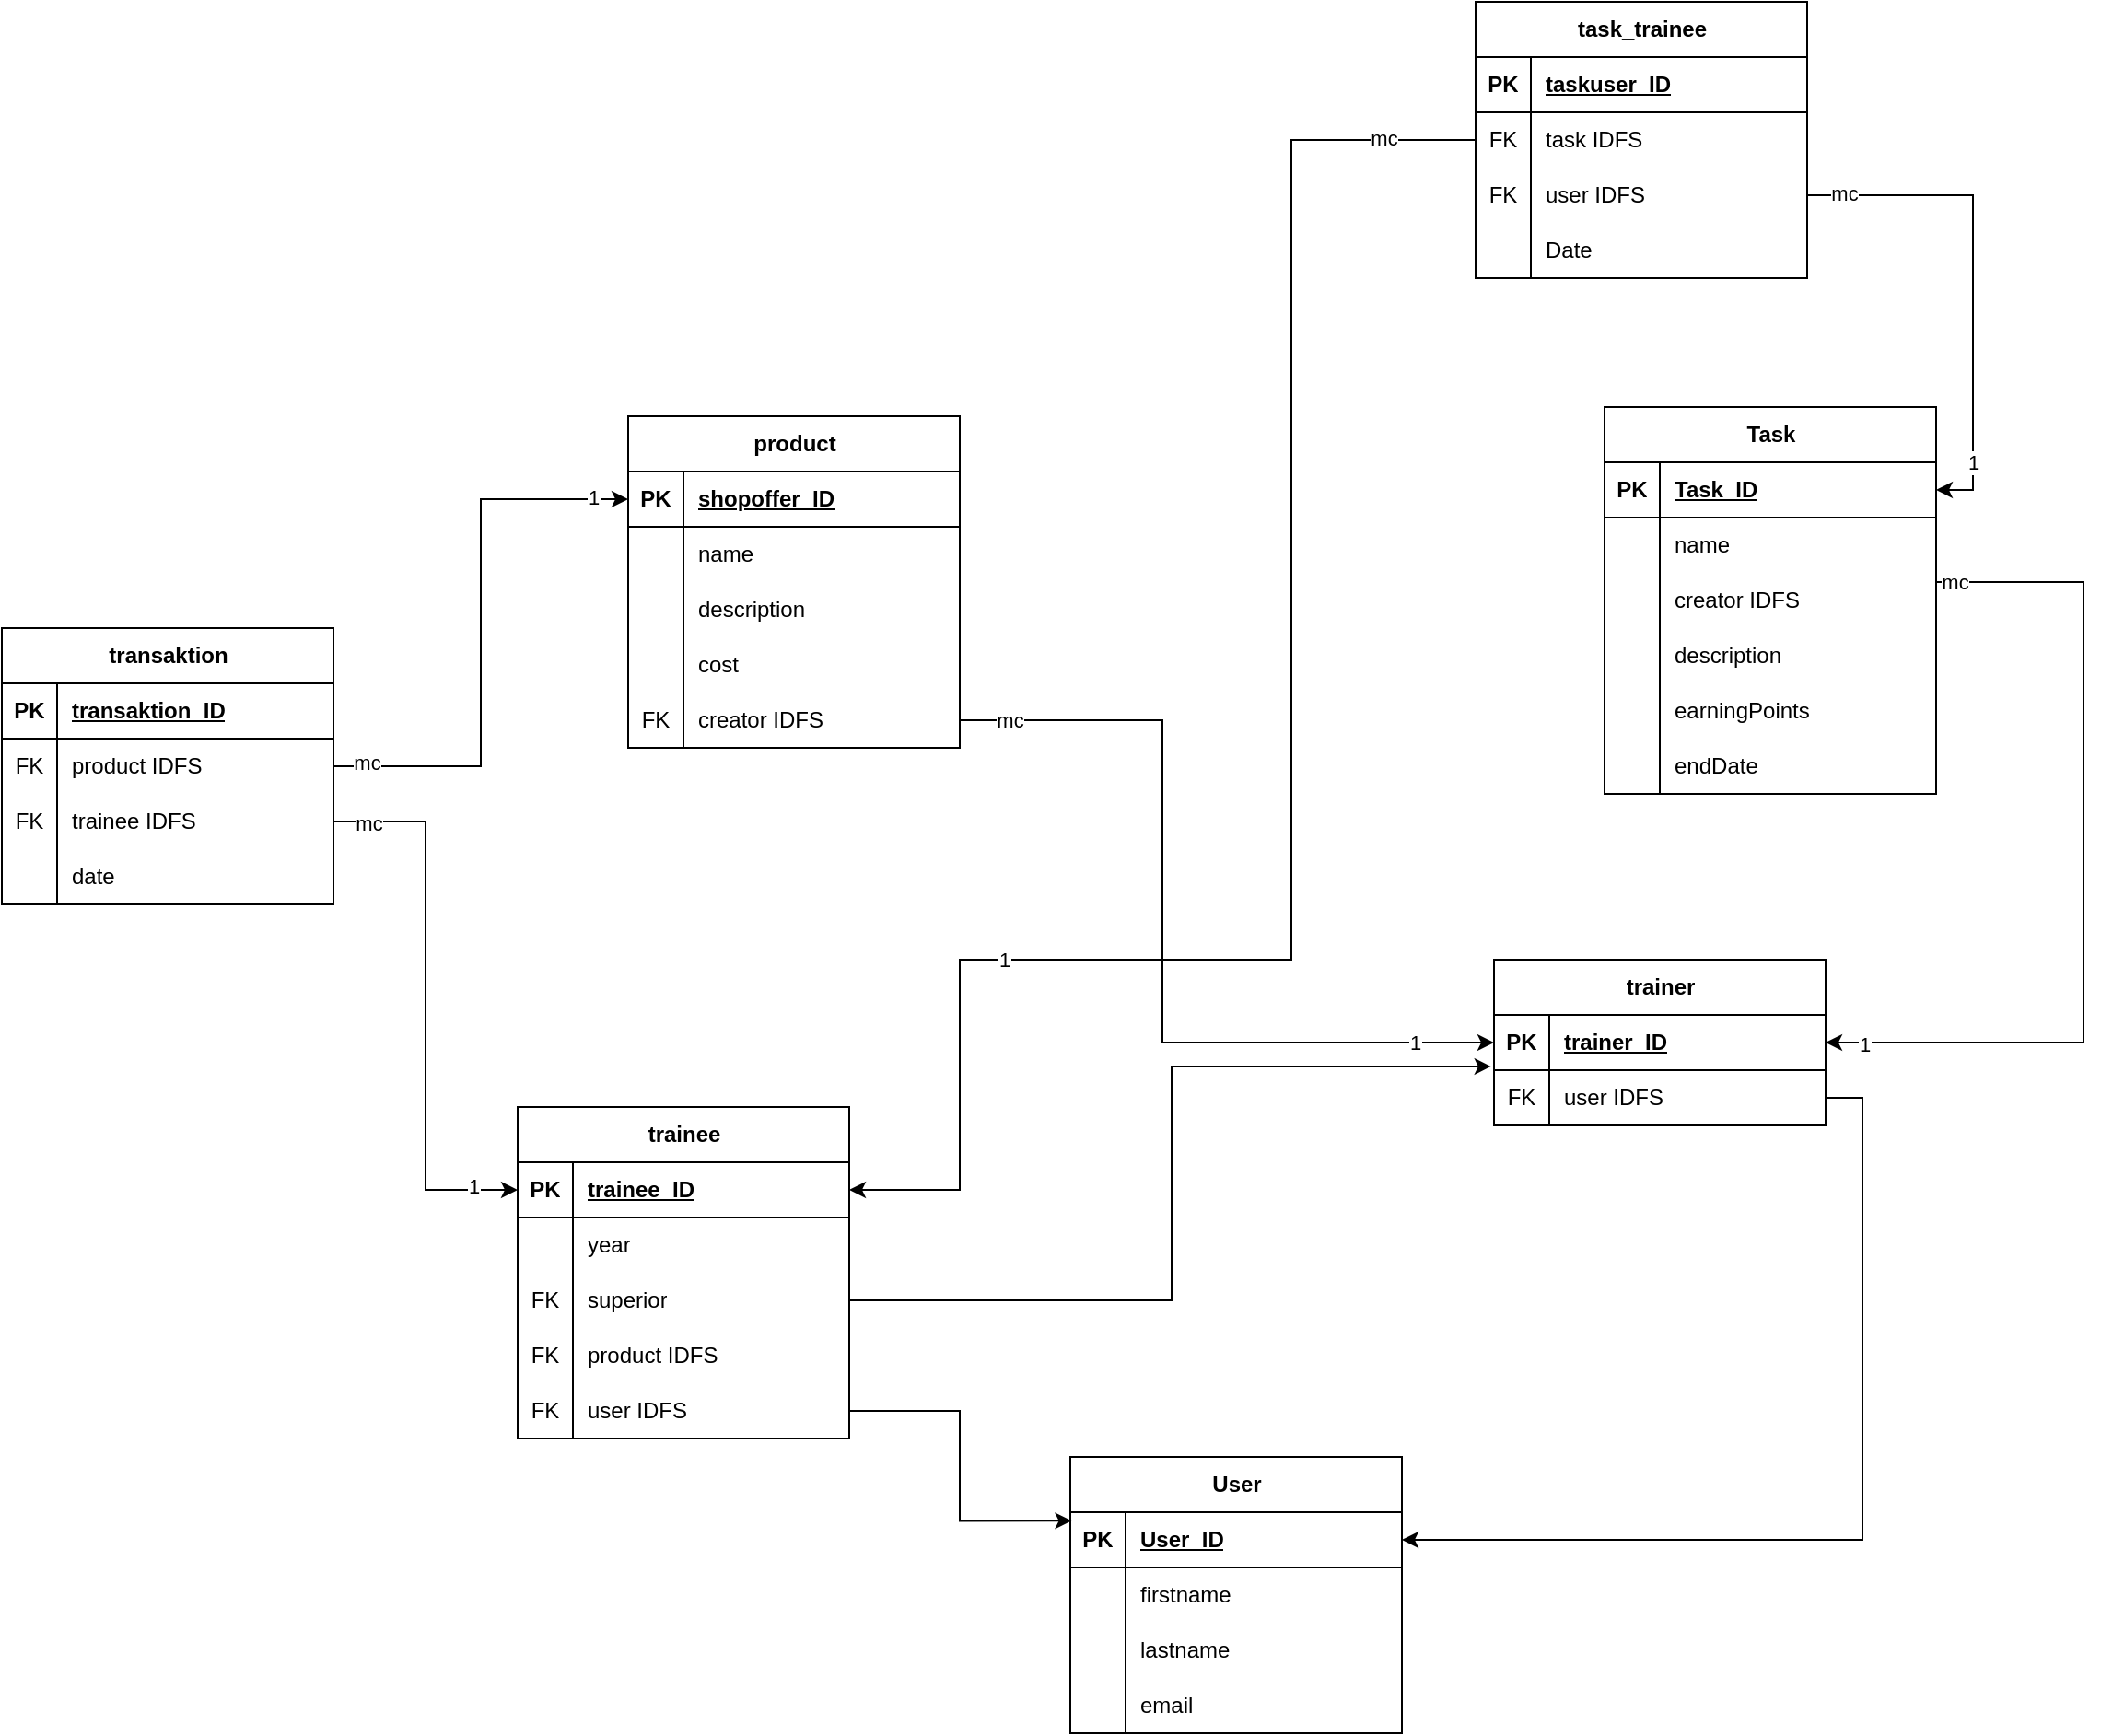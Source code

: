 <mxfile version="22.1.18" type="device">
  <diagram name="Seite-1" id="bGrJtjpybULKu_ktvTMr">
    <mxGraphModel dx="1572" dy="1966" grid="1" gridSize="10" guides="1" tooltips="1" connect="1" arrows="1" fold="1" page="1" pageScale="1" pageWidth="827" pageHeight="1169" math="0" shadow="0">
      <root>
        <mxCell id="0" />
        <mxCell id="1" parent="0" />
        <mxCell id="a1qxtiohHnV9RYg-BzNv-1" value="User" style="shape=table;startSize=30;container=1;collapsible=1;childLayout=tableLayout;fixedRows=1;rowLines=0;fontStyle=1;align=center;resizeLast=1;html=1;" vertex="1" parent="1">
          <mxGeometry x="970" y="560" width="180" height="150" as="geometry" />
        </mxCell>
        <mxCell id="a1qxtiohHnV9RYg-BzNv-2" value="" style="shape=tableRow;horizontal=0;startSize=0;swimlaneHead=0;swimlaneBody=0;fillColor=none;collapsible=0;dropTarget=0;points=[[0,0.5],[1,0.5]];portConstraint=eastwest;top=0;left=0;right=0;bottom=1;" vertex="1" parent="a1qxtiohHnV9RYg-BzNv-1">
          <mxGeometry y="30" width="180" height="30" as="geometry" />
        </mxCell>
        <mxCell id="a1qxtiohHnV9RYg-BzNv-3" value="PK" style="shape=partialRectangle;connectable=0;fillColor=none;top=0;left=0;bottom=0;right=0;fontStyle=1;overflow=hidden;whiteSpace=wrap;html=1;" vertex="1" parent="a1qxtiohHnV9RYg-BzNv-2">
          <mxGeometry width="30" height="30" as="geometry">
            <mxRectangle width="30" height="30" as="alternateBounds" />
          </mxGeometry>
        </mxCell>
        <mxCell id="a1qxtiohHnV9RYg-BzNv-4" value="User_ID" style="shape=partialRectangle;connectable=0;fillColor=none;top=0;left=0;bottom=0;right=0;align=left;spacingLeft=6;fontStyle=5;overflow=hidden;whiteSpace=wrap;html=1;" vertex="1" parent="a1qxtiohHnV9RYg-BzNv-2">
          <mxGeometry x="30" width="150" height="30" as="geometry">
            <mxRectangle width="150" height="30" as="alternateBounds" />
          </mxGeometry>
        </mxCell>
        <mxCell id="a1qxtiohHnV9RYg-BzNv-5" value="" style="shape=tableRow;horizontal=0;startSize=0;swimlaneHead=0;swimlaneBody=0;fillColor=none;collapsible=0;dropTarget=0;points=[[0,0.5],[1,0.5]];portConstraint=eastwest;top=0;left=0;right=0;bottom=0;" vertex="1" parent="a1qxtiohHnV9RYg-BzNv-1">
          <mxGeometry y="60" width="180" height="30" as="geometry" />
        </mxCell>
        <mxCell id="a1qxtiohHnV9RYg-BzNv-6" value="" style="shape=partialRectangle;connectable=0;fillColor=none;top=0;left=0;bottom=0;right=0;editable=1;overflow=hidden;whiteSpace=wrap;html=1;" vertex="1" parent="a1qxtiohHnV9RYg-BzNv-5">
          <mxGeometry width="30" height="30" as="geometry">
            <mxRectangle width="30" height="30" as="alternateBounds" />
          </mxGeometry>
        </mxCell>
        <mxCell id="a1qxtiohHnV9RYg-BzNv-7" value="firstname" style="shape=partialRectangle;connectable=0;fillColor=none;top=0;left=0;bottom=0;right=0;align=left;spacingLeft=6;overflow=hidden;whiteSpace=wrap;html=1;" vertex="1" parent="a1qxtiohHnV9RYg-BzNv-5">
          <mxGeometry x="30" width="150" height="30" as="geometry">
            <mxRectangle width="150" height="30" as="alternateBounds" />
          </mxGeometry>
        </mxCell>
        <mxCell id="a1qxtiohHnV9RYg-BzNv-8" value="" style="shape=tableRow;horizontal=0;startSize=0;swimlaneHead=0;swimlaneBody=0;fillColor=none;collapsible=0;dropTarget=0;points=[[0,0.5],[1,0.5]];portConstraint=eastwest;top=0;left=0;right=0;bottom=0;" vertex="1" parent="a1qxtiohHnV9RYg-BzNv-1">
          <mxGeometry y="90" width="180" height="30" as="geometry" />
        </mxCell>
        <mxCell id="a1qxtiohHnV9RYg-BzNv-9" value="" style="shape=partialRectangle;connectable=0;fillColor=none;top=0;left=0;bottom=0;right=0;editable=1;overflow=hidden;whiteSpace=wrap;html=1;" vertex="1" parent="a1qxtiohHnV9RYg-BzNv-8">
          <mxGeometry width="30" height="30" as="geometry">
            <mxRectangle width="30" height="30" as="alternateBounds" />
          </mxGeometry>
        </mxCell>
        <mxCell id="a1qxtiohHnV9RYg-BzNv-10" value="lastname" style="shape=partialRectangle;connectable=0;fillColor=none;top=0;left=0;bottom=0;right=0;align=left;spacingLeft=6;overflow=hidden;whiteSpace=wrap;html=1;" vertex="1" parent="a1qxtiohHnV9RYg-BzNv-8">
          <mxGeometry x="30" width="150" height="30" as="geometry">
            <mxRectangle width="150" height="30" as="alternateBounds" />
          </mxGeometry>
        </mxCell>
        <mxCell id="a1qxtiohHnV9RYg-BzNv-11" value="" style="shape=tableRow;horizontal=0;startSize=0;swimlaneHead=0;swimlaneBody=0;fillColor=none;collapsible=0;dropTarget=0;points=[[0,0.5],[1,0.5]];portConstraint=eastwest;top=0;left=0;right=0;bottom=0;" vertex="1" parent="a1qxtiohHnV9RYg-BzNv-1">
          <mxGeometry y="120" width="180" height="30" as="geometry" />
        </mxCell>
        <mxCell id="a1qxtiohHnV9RYg-BzNv-12" value="" style="shape=partialRectangle;connectable=0;fillColor=none;top=0;left=0;bottom=0;right=0;editable=1;overflow=hidden;whiteSpace=wrap;html=1;" vertex="1" parent="a1qxtiohHnV9RYg-BzNv-11">
          <mxGeometry width="30" height="30" as="geometry">
            <mxRectangle width="30" height="30" as="alternateBounds" />
          </mxGeometry>
        </mxCell>
        <mxCell id="a1qxtiohHnV9RYg-BzNv-13" value="email" style="shape=partialRectangle;connectable=0;fillColor=none;top=0;left=0;bottom=0;right=0;align=left;spacingLeft=6;overflow=hidden;whiteSpace=wrap;html=1;" vertex="1" parent="a1qxtiohHnV9RYg-BzNv-11">
          <mxGeometry x="30" width="150" height="30" as="geometry">
            <mxRectangle width="150" height="30" as="alternateBounds" />
          </mxGeometry>
        </mxCell>
        <mxCell id="a1qxtiohHnV9RYg-BzNv-14" value="Task" style="shape=table;startSize=30;container=1;collapsible=1;childLayout=tableLayout;fixedRows=1;rowLines=0;fontStyle=1;align=center;resizeLast=1;html=1;" vertex="1" parent="1">
          <mxGeometry x="1260" y="-10" width="180" height="210" as="geometry" />
        </mxCell>
        <mxCell id="a1qxtiohHnV9RYg-BzNv-15" value="" style="shape=tableRow;horizontal=0;startSize=0;swimlaneHead=0;swimlaneBody=0;fillColor=none;collapsible=0;dropTarget=0;points=[[0,0.5],[1,0.5]];portConstraint=eastwest;top=0;left=0;right=0;bottom=1;" vertex="1" parent="a1qxtiohHnV9RYg-BzNv-14">
          <mxGeometry y="30" width="180" height="30" as="geometry" />
        </mxCell>
        <mxCell id="a1qxtiohHnV9RYg-BzNv-16" value="PK" style="shape=partialRectangle;connectable=0;fillColor=none;top=0;left=0;bottom=0;right=0;fontStyle=1;overflow=hidden;whiteSpace=wrap;html=1;" vertex="1" parent="a1qxtiohHnV9RYg-BzNv-15">
          <mxGeometry width="30" height="30" as="geometry">
            <mxRectangle width="30" height="30" as="alternateBounds" />
          </mxGeometry>
        </mxCell>
        <mxCell id="a1qxtiohHnV9RYg-BzNv-17" value="Task_ID" style="shape=partialRectangle;connectable=0;fillColor=none;top=0;left=0;bottom=0;right=0;align=left;spacingLeft=6;fontStyle=5;overflow=hidden;whiteSpace=wrap;html=1;" vertex="1" parent="a1qxtiohHnV9RYg-BzNv-15">
          <mxGeometry x="30" width="150" height="30" as="geometry">
            <mxRectangle width="150" height="30" as="alternateBounds" />
          </mxGeometry>
        </mxCell>
        <mxCell id="a1qxtiohHnV9RYg-BzNv-18" value="" style="shape=tableRow;horizontal=0;startSize=0;swimlaneHead=0;swimlaneBody=0;fillColor=none;collapsible=0;dropTarget=0;points=[[0,0.5],[1,0.5]];portConstraint=eastwest;top=0;left=0;right=0;bottom=0;" vertex="1" parent="a1qxtiohHnV9RYg-BzNv-14">
          <mxGeometry y="60" width="180" height="30" as="geometry" />
        </mxCell>
        <mxCell id="a1qxtiohHnV9RYg-BzNv-19" value="" style="shape=partialRectangle;connectable=0;fillColor=none;top=0;left=0;bottom=0;right=0;editable=1;overflow=hidden;whiteSpace=wrap;html=1;" vertex="1" parent="a1qxtiohHnV9RYg-BzNv-18">
          <mxGeometry width="30" height="30" as="geometry">
            <mxRectangle width="30" height="30" as="alternateBounds" />
          </mxGeometry>
        </mxCell>
        <mxCell id="a1qxtiohHnV9RYg-BzNv-20" value="name" style="shape=partialRectangle;connectable=0;fillColor=none;top=0;left=0;bottom=0;right=0;align=left;spacingLeft=6;overflow=hidden;whiteSpace=wrap;html=1;" vertex="1" parent="a1qxtiohHnV9RYg-BzNv-18">
          <mxGeometry x="30" width="150" height="30" as="geometry">
            <mxRectangle width="150" height="30" as="alternateBounds" />
          </mxGeometry>
        </mxCell>
        <mxCell id="a1qxtiohHnV9RYg-BzNv-172" value="" style="shape=tableRow;horizontal=0;startSize=0;swimlaneHead=0;swimlaneBody=0;fillColor=none;collapsible=0;dropTarget=0;points=[[0,0.5],[1,0.5]];portConstraint=eastwest;top=0;left=0;right=0;bottom=0;" vertex="1" parent="a1qxtiohHnV9RYg-BzNv-14">
          <mxGeometry y="90" width="180" height="30" as="geometry" />
        </mxCell>
        <mxCell id="a1qxtiohHnV9RYg-BzNv-173" value="" style="shape=partialRectangle;connectable=0;fillColor=none;top=0;left=0;bottom=0;right=0;editable=1;overflow=hidden;whiteSpace=wrap;html=1;" vertex="1" parent="a1qxtiohHnV9RYg-BzNv-172">
          <mxGeometry width="30" height="30" as="geometry">
            <mxRectangle width="30" height="30" as="alternateBounds" />
          </mxGeometry>
        </mxCell>
        <mxCell id="a1qxtiohHnV9RYg-BzNv-174" value="creator IDFS" style="shape=partialRectangle;connectable=0;fillColor=none;top=0;left=0;bottom=0;right=0;align=left;spacingLeft=6;overflow=hidden;whiteSpace=wrap;html=1;" vertex="1" parent="a1qxtiohHnV9RYg-BzNv-172">
          <mxGeometry x="30" width="150" height="30" as="geometry">
            <mxRectangle width="150" height="30" as="alternateBounds" />
          </mxGeometry>
        </mxCell>
        <mxCell id="a1qxtiohHnV9RYg-BzNv-21" value="" style="shape=tableRow;horizontal=0;startSize=0;swimlaneHead=0;swimlaneBody=0;fillColor=none;collapsible=0;dropTarget=0;points=[[0,0.5],[1,0.5]];portConstraint=eastwest;top=0;left=0;right=0;bottom=0;" vertex="1" parent="a1qxtiohHnV9RYg-BzNv-14">
          <mxGeometry y="120" width="180" height="30" as="geometry" />
        </mxCell>
        <mxCell id="a1qxtiohHnV9RYg-BzNv-22" value="" style="shape=partialRectangle;connectable=0;fillColor=none;top=0;left=0;bottom=0;right=0;editable=1;overflow=hidden;whiteSpace=wrap;html=1;" vertex="1" parent="a1qxtiohHnV9RYg-BzNv-21">
          <mxGeometry width="30" height="30" as="geometry">
            <mxRectangle width="30" height="30" as="alternateBounds" />
          </mxGeometry>
        </mxCell>
        <mxCell id="a1qxtiohHnV9RYg-BzNv-23" value="description" style="shape=partialRectangle;connectable=0;fillColor=none;top=0;left=0;bottom=0;right=0;align=left;spacingLeft=6;overflow=hidden;whiteSpace=wrap;html=1;" vertex="1" parent="a1qxtiohHnV9RYg-BzNv-21">
          <mxGeometry x="30" width="150" height="30" as="geometry">
            <mxRectangle width="150" height="30" as="alternateBounds" />
          </mxGeometry>
        </mxCell>
        <mxCell id="a1qxtiohHnV9RYg-BzNv-24" value="" style="shape=tableRow;horizontal=0;startSize=0;swimlaneHead=0;swimlaneBody=0;fillColor=none;collapsible=0;dropTarget=0;points=[[0,0.5],[1,0.5]];portConstraint=eastwest;top=0;left=0;right=0;bottom=0;" vertex="1" parent="a1qxtiohHnV9RYg-BzNv-14">
          <mxGeometry y="150" width="180" height="30" as="geometry" />
        </mxCell>
        <mxCell id="a1qxtiohHnV9RYg-BzNv-25" value="" style="shape=partialRectangle;connectable=0;fillColor=none;top=0;left=0;bottom=0;right=0;editable=1;overflow=hidden;whiteSpace=wrap;html=1;" vertex="1" parent="a1qxtiohHnV9RYg-BzNv-24">
          <mxGeometry width="30" height="30" as="geometry">
            <mxRectangle width="30" height="30" as="alternateBounds" />
          </mxGeometry>
        </mxCell>
        <mxCell id="a1qxtiohHnV9RYg-BzNv-26" value="earningPoints" style="shape=partialRectangle;connectable=0;fillColor=none;top=0;left=0;bottom=0;right=0;align=left;spacingLeft=6;overflow=hidden;whiteSpace=wrap;html=1;" vertex="1" parent="a1qxtiohHnV9RYg-BzNv-24">
          <mxGeometry x="30" width="150" height="30" as="geometry">
            <mxRectangle width="150" height="30" as="alternateBounds" />
          </mxGeometry>
        </mxCell>
        <mxCell id="a1qxtiohHnV9RYg-BzNv-169" value="" style="shape=tableRow;horizontal=0;startSize=0;swimlaneHead=0;swimlaneBody=0;fillColor=none;collapsible=0;dropTarget=0;points=[[0,0.5],[1,0.5]];portConstraint=eastwest;top=0;left=0;right=0;bottom=0;" vertex="1" parent="a1qxtiohHnV9RYg-BzNv-14">
          <mxGeometry y="180" width="180" height="30" as="geometry" />
        </mxCell>
        <mxCell id="a1qxtiohHnV9RYg-BzNv-170" value="" style="shape=partialRectangle;connectable=0;fillColor=none;top=0;left=0;bottom=0;right=0;editable=1;overflow=hidden;whiteSpace=wrap;html=1;" vertex="1" parent="a1qxtiohHnV9RYg-BzNv-169">
          <mxGeometry width="30" height="30" as="geometry">
            <mxRectangle width="30" height="30" as="alternateBounds" />
          </mxGeometry>
        </mxCell>
        <mxCell id="a1qxtiohHnV9RYg-BzNv-171" value="endDate" style="shape=partialRectangle;connectable=0;fillColor=none;top=0;left=0;bottom=0;right=0;align=left;spacingLeft=6;overflow=hidden;whiteSpace=wrap;html=1;" vertex="1" parent="a1qxtiohHnV9RYg-BzNv-169">
          <mxGeometry x="30" width="150" height="30" as="geometry">
            <mxRectangle width="150" height="30" as="alternateBounds" />
          </mxGeometry>
        </mxCell>
        <mxCell id="a1qxtiohHnV9RYg-BzNv-27" value="product" style="shape=table;startSize=30;container=1;collapsible=1;childLayout=tableLayout;fixedRows=1;rowLines=0;fontStyle=1;align=center;resizeLast=1;html=1;" vertex="1" parent="1">
          <mxGeometry x="730" y="-5" width="180" height="180" as="geometry">
            <mxRectangle x="690" y="520" width="100" height="30" as="alternateBounds" />
          </mxGeometry>
        </mxCell>
        <mxCell id="a1qxtiohHnV9RYg-BzNv-28" value="" style="shape=tableRow;horizontal=0;startSize=0;swimlaneHead=0;swimlaneBody=0;fillColor=none;collapsible=0;dropTarget=0;points=[[0,0.5],[1,0.5]];portConstraint=eastwest;top=0;left=0;right=0;bottom=1;" vertex="1" parent="a1qxtiohHnV9RYg-BzNv-27">
          <mxGeometry y="30" width="180" height="30" as="geometry" />
        </mxCell>
        <mxCell id="a1qxtiohHnV9RYg-BzNv-29" value="PK" style="shape=partialRectangle;connectable=0;fillColor=none;top=0;left=0;bottom=0;right=0;fontStyle=1;overflow=hidden;whiteSpace=wrap;html=1;" vertex="1" parent="a1qxtiohHnV9RYg-BzNv-28">
          <mxGeometry width="30" height="30" as="geometry">
            <mxRectangle width="30" height="30" as="alternateBounds" />
          </mxGeometry>
        </mxCell>
        <mxCell id="a1qxtiohHnV9RYg-BzNv-30" value="shopoffer_ID" style="shape=partialRectangle;connectable=0;fillColor=none;top=0;left=0;bottom=0;right=0;align=left;spacingLeft=6;fontStyle=5;overflow=hidden;whiteSpace=wrap;html=1;" vertex="1" parent="a1qxtiohHnV9RYg-BzNv-28">
          <mxGeometry x="30" width="150" height="30" as="geometry">
            <mxRectangle width="150" height="30" as="alternateBounds" />
          </mxGeometry>
        </mxCell>
        <mxCell id="a1qxtiohHnV9RYg-BzNv-31" value="" style="shape=tableRow;horizontal=0;startSize=0;swimlaneHead=0;swimlaneBody=0;fillColor=none;collapsible=0;dropTarget=0;points=[[0,0.5],[1,0.5]];portConstraint=eastwest;top=0;left=0;right=0;bottom=0;" vertex="1" parent="a1qxtiohHnV9RYg-BzNv-27">
          <mxGeometry y="60" width="180" height="30" as="geometry" />
        </mxCell>
        <mxCell id="a1qxtiohHnV9RYg-BzNv-32" value="" style="shape=partialRectangle;connectable=0;fillColor=none;top=0;left=0;bottom=0;right=0;editable=1;overflow=hidden;whiteSpace=wrap;html=1;" vertex="1" parent="a1qxtiohHnV9RYg-BzNv-31">
          <mxGeometry width="30" height="30" as="geometry">
            <mxRectangle width="30" height="30" as="alternateBounds" />
          </mxGeometry>
        </mxCell>
        <mxCell id="a1qxtiohHnV9RYg-BzNv-33" value="name" style="shape=partialRectangle;connectable=0;fillColor=none;top=0;left=0;bottom=0;right=0;align=left;spacingLeft=6;overflow=hidden;whiteSpace=wrap;html=1;" vertex="1" parent="a1qxtiohHnV9RYg-BzNv-31">
          <mxGeometry x="30" width="150" height="30" as="geometry">
            <mxRectangle width="150" height="30" as="alternateBounds" />
          </mxGeometry>
        </mxCell>
        <mxCell id="a1qxtiohHnV9RYg-BzNv-34" value="" style="shape=tableRow;horizontal=0;startSize=0;swimlaneHead=0;swimlaneBody=0;fillColor=none;collapsible=0;dropTarget=0;points=[[0,0.5],[1,0.5]];portConstraint=eastwest;top=0;left=0;right=0;bottom=0;" vertex="1" parent="a1qxtiohHnV9RYg-BzNv-27">
          <mxGeometry y="90" width="180" height="30" as="geometry" />
        </mxCell>
        <mxCell id="a1qxtiohHnV9RYg-BzNv-35" value="" style="shape=partialRectangle;connectable=0;fillColor=none;top=0;left=0;bottom=0;right=0;editable=1;overflow=hidden;whiteSpace=wrap;html=1;" vertex="1" parent="a1qxtiohHnV9RYg-BzNv-34">
          <mxGeometry width="30" height="30" as="geometry">
            <mxRectangle width="30" height="30" as="alternateBounds" />
          </mxGeometry>
        </mxCell>
        <mxCell id="a1qxtiohHnV9RYg-BzNv-36" value="description" style="shape=partialRectangle;connectable=0;fillColor=none;top=0;left=0;bottom=0;right=0;align=left;spacingLeft=6;overflow=hidden;whiteSpace=wrap;html=1;" vertex="1" parent="a1qxtiohHnV9RYg-BzNv-34">
          <mxGeometry x="30" width="150" height="30" as="geometry">
            <mxRectangle width="150" height="30" as="alternateBounds" />
          </mxGeometry>
        </mxCell>
        <mxCell id="a1qxtiohHnV9RYg-BzNv-37" value="" style="shape=tableRow;horizontal=0;startSize=0;swimlaneHead=0;swimlaneBody=0;fillColor=none;collapsible=0;dropTarget=0;points=[[0,0.5],[1,0.5]];portConstraint=eastwest;top=0;left=0;right=0;bottom=0;" vertex="1" parent="a1qxtiohHnV9RYg-BzNv-27">
          <mxGeometry y="120" width="180" height="30" as="geometry" />
        </mxCell>
        <mxCell id="a1qxtiohHnV9RYg-BzNv-38" value="" style="shape=partialRectangle;connectable=0;fillColor=none;top=0;left=0;bottom=0;right=0;editable=1;overflow=hidden;whiteSpace=wrap;html=1;" vertex="1" parent="a1qxtiohHnV9RYg-BzNv-37">
          <mxGeometry width="30" height="30" as="geometry">
            <mxRectangle width="30" height="30" as="alternateBounds" />
          </mxGeometry>
        </mxCell>
        <mxCell id="a1qxtiohHnV9RYg-BzNv-39" value="cost" style="shape=partialRectangle;connectable=0;fillColor=none;top=0;left=0;bottom=0;right=0;align=left;spacingLeft=6;overflow=hidden;whiteSpace=wrap;html=1;" vertex="1" parent="a1qxtiohHnV9RYg-BzNv-37">
          <mxGeometry x="30" width="150" height="30" as="geometry">
            <mxRectangle width="150" height="30" as="alternateBounds" />
          </mxGeometry>
        </mxCell>
        <mxCell id="a1qxtiohHnV9RYg-BzNv-160" value="" style="shape=tableRow;horizontal=0;startSize=0;swimlaneHead=0;swimlaneBody=0;fillColor=none;collapsible=0;dropTarget=0;points=[[0,0.5],[1,0.5]];portConstraint=eastwest;top=0;left=0;right=0;bottom=0;" vertex="1" parent="a1qxtiohHnV9RYg-BzNv-27">
          <mxGeometry y="150" width="180" height="30" as="geometry" />
        </mxCell>
        <mxCell id="a1qxtiohHnV9RYg-BzNv-161" value="FK" style="shape=partialRectangle;connectable=0;fillColor=none;top=0;left=0;bottom=0;right=0;editable=1;overflow=hidden;whiteSpace=wrap;html=1;" vertex="1" parent="a1qxtiohHnV9RYg-BzNv-160">
          <mxGeometry width="30" height="30" as="geometry">
            <mxRectangle width="30" height="30" as="alternateBounds" />
          </mxGeometry>
        </mxCell>
        <mxCell id="a1qxtiohHnV9RYg-BzNv-162" value="creator IDFS" style="shape=partialRectangle;connectable=0;fillColor=none;top=0;left=0;bottom=0;right=0;align=left;spacingLeft=6;overflow=hidden;whiteSpace=wrap;html=1;" vertex="1" parent="a1qxtiohHnV9RYg-BzNv-160">
          <mxGeometry x="30" width="150" height="30" as="geometry">
            <mxRectangle width="150" height="30" as="alternateBounds" />
          </mxGeometry>
        </mxCell>
        <mxCell id="a1qxtiohHnV9RYg-BzNv-40" value="trainee" style="shape=table;startSize=30;container=1;collapsible=1;childLayout=tableLayout;fixedRows=1;rowLines=0;fontStyle=1;align=center;resizeLast=1;html=1;" vertex="1" parent="1">
          <mxGeometry x="670" y="370" width="180" height="180" as="geometry" />
        </mxCell>
        <mxCell id="a1qxtiohHnV9RYg-BzNv-41" value="" style="shape=tableRow;horizontal=0;startSize=0;swimlaneHead=0;swimlaneBody=0;fillColor=none;collapsible=0;dropTarget=0;points=[[0,0.5],[1,0.5]];portConstraint=eastwest;top=0;left=0;right=0;bottom=1;" vertex="1" parent="a1qxtiohHnV9RYg-BzNv-40">
          <mxGeometry y="30" width="180" height="30" as="geometry" />
        </mxCell>
        <mxCell id="a1qxtiohHnV9RYg-BzNv-42" value="PK" style="shape=partialRectangle;connectable=0;fillColor=none;top=0;left=0;bottom=0;right=0;fontStyle=1;overflow=hidden;whiteSpace=wrap;html=1;" vertex="1" parent="a1qxtiohHnV9RYg-BzNv-41">
          <mxGeometry width="30" height="30" as="geometry">
            <mxRectangle width="30" height="30" as="alternateBounds" />
          </mxGeometry>
        </mxCell>
        <mxCell id="a1qxtiohHnV9RYg-BzNv-43" value="trainee_ID" style="shape=partialRectangle;connectable=0;fillColor=none;top=0;left=0;bottom=0;right=0;align=left;spacingLeft=6;fontStyle=5;overflow=hidden;whiteSpace=wrap;html=1;" vertex="1" parent="a1qxtiohHnV9RYg-BzNv-41">
          <mxGeometry x="30" width="150" height="30" as="geometry">
            <mxRectangle width="150" height="30" as="alternateBounds" />
          </mxGeometry>
        </mxCell>
        <mxCell id="a1qxtiohHnV9RYg-BzNv-44" value="" style="shape=tableRow;horizontal=0;startSize=0;swimlaneHead=0;swimlaneBody=0;fillColor=none;collapsible=0;dropTarget=0;points=[[0,0.5],[1,0.5]];portConstraint=eastwest;top=0;left=0;right=0;bottom=0;" vertex="1" parent="a1qxtiohHnV9RYg-BzNv-40">
          <mxGeometry y="60" width="180" height="30" as="geometry" />
        </mxCell>
        <mxCell id="a1qxtiohHnV9RYg-BzNv-45" value="" style="shape=partialRectangle;connectable=0;fillColor=none;top=0;left=0;bottom=0;right=0;editable=1;overflow=hidden;whiteSpace=wrap;html=1;" vertex="1" parent="a1qxtiohHnV9RYg-BzNv-44">
          <mxGeometry width="30" height="30" as="geometry">
            <mxRectangle width="30" height="30" as="alternateBounds" />
          </mxGeometry>
        </mxCell>
        <mxCell id="a1qxtiohHnV9RYg-BzNv-46" value="year" style="shape=partialRectangle;connectable=0;fillColor=none;top=0;left=0;bottom=0;right=0;align=left;spacingLeft=6;overflow=hidden;whiteSpace=wrap;html=1;" vertex="1" parent="a1qxtiohHnV9RYg-BzNv-44">
          <mxGeometry x="30" width="150" height="30" as="geometry">
            <mxRectangle width="150" height="30" as="alternateBounds" />
          </mxGeometry>
        </mxCell>
        <mxCell id="a1qxtiohHnV9RYg-BzNv-181" value="" style="shape=tableRow;horizontal=0;startSize=0;swimlaneHead=0;swimlaneBody=0;fillColor=none;collapsible=0;dropTarget=0;points=[[0,0.5],[1,0.5]];portConstraint=eastwest;top=0;left=0;right=0;bottom=0;" vertex="1" parent="a1qxtiohHnV9RYg-BzNv-40">
          <mxGeometry y="90" width="180" height="30" as="geometry" />
        </mxCell>
        <mxCell id="a1qxtiohHnV9RYg-BzNv-182" value="FK" style="shape=partialRectangle;connectable=0;fillColor=none;top=0;left=0;bottom=0;right=0;editable=1;overflow=hidden;whiteSpace=wrap;html=1;" vertex="1" parent="a1qxtiohHnV9RYg-BzNv-181">
          <mxGeometry width="30" height="30" as="geometry">
            <mxRectangle width="30" height="30" as="alternateBounds" />
          </mxGeometry>
        </mxCell>
        <mxCell id="a1qxtiohHnV9RYg-BzNv-183" value="superior" style="shape=partialRectangle;connectable=0;fillColor=none;top=0;left=0;bottom=0;right=0;align=left;spacingLeft=6;overflow=hidden;whiteSpace=wrap;html=1;" vertex="1" parent="a1qxtiohHnV9RYg-BzNv-181">
          <mxGeometry x="30" width="150" height="30" as="geometry">
            <mxRectangle width="150" height="30" as="alternateBounds" />
          </mxGeometry>
        </mxCell>
        <mxCell id="a1qxtiohHnV9RYg-BzNv-134" value="" style="shape=tableRow;horizontal=0;startSize=0;swimlaneHead=0;swimlaneBody=0;fillColor=none;collapsible=0;dropTarget=0;points=[[0,0.5],[1,0.5]];portConstraint=eastwest;top=0;left=0;right=0;bottom=0;" vertex="1" parent="a1qxtiohHnV9RYg-BzNv-40">
          <mxGeometry y="120" width="180" height="30" as="geometry" />
        </mxCell>
        <mxCell id="a1qxtiohHnV9RYg-BzNv-135" value="FK" style="shape=partialRectangle;connectable=0;fillColor=none;top=0;left=0;bottom=0;right=0;editable=1;overflow=hidden;whiteSpace=wrap;html=1;" vertex="1" parent="a1qxtiohHnV9RYg-BzNv-134">
          <mxGeometry width="30" height="30" as="geometry">
            <mxRectangle width="30" height="30" as="alternateBounds" />
          </mxGeometry>
        </mxCell>
        <mxCell id="a1qxtiohHnV9RYg-BzNv-136" value="product IDFS" style="shape=partialRectangle;connectable=0;fillColor=none;top=0;left=0;bottom=0;right=0;align=left;spacingLeft=6;overflow=hidden;whiteSpace=wrap;html=1;" vertex="1" parent="a1qxtiohHnV9RYg-BzNv-134">
          <mxGeometry x="30" width="150" height="30" as="geometry">
            <mxRectangle width="150" height="30" as="alternateBounds" />
          </mxGeometry>
        </mxCell>
        <mxCell id="a1qxtiohHnV9RYg-BzNv-94" value="" style="shape=tableRow;horizontal=0;startSize=0;swimlaneHead=0;swimlaneBody=0;fillColor=none;collapsible=0;dropTarget=0;points=[[0,0.5],[1,0.5]];portConstraint=eastwest;top=0;left=0;right=0;bottom=0;" vertex="1" parent="a1qxtiohHnV9RYg-BzNv-40">
          <mxGeometry y="150" width="180" height="30" as="geometry" />
        </mxCell>
        <mxCell id="a1qxtiohHnV9RYg-BzNv-95" value="FK" style="shape=partialRectangle;connectable=0;fillColor=none;top=0;left=0;bottom=0;right=0;editable=1;overflow=hidden;whiteSpace=wrap;html=1;" vertex="1" parent="a1qxtiohHnV9RYg-BzNv-94">
          <mxGeometry width="30" height="30" as="geometry">
            <mxRectangle width="30" height="30" as="alternateBounds" />
          </mxGeometry>
        </mxCell>
        <mxCell id="a1qxtiohHnV9RYg-BzNv-96" value="user IDFS" style="shape=partialRectangle;connectable=0;fillColor=none;top=0;left=0;bottom=0;right=0;align=left;spacingLeft=6;overflow=hidden;whiteSpace=wrap;html=1;" vertex="1" parent="a1qxtiohHnV9RYg-BzNv-94">
          <mxGeometry x="30" width="150" height="30" as="geometry">
            <mxRectangle width="150" height="30" as="alternateBounds" />
          </mxGeometry>
        </mxCell>
        <mxCell id="a1qxtiohHnV9RYg-BzNv-97" value="" style="shape=tableRow;horizontal=0;startSize=0;swimlaneHead=0;swimlaneBody=0;fillColor=none;collapsible=0;dropTarget=0;points=[[0,0.5],[1,0.5]];portConstraint=eastwest;top=0;left=0;right=0;bottom=0;" vertex="1" parent="1">
          <mxGeometry x="1190" y="350" width="180" height="30" as="geometry" />
        </mxCell>
        <mxCell id="a1qxtiohHnV9RYg-BzNv-103" value="trainer" style="shape=table;startSize=30;container=1;collapsible=1;childLayout=tableLayout;fixedRows=1;rowLines=0;fontStyle=1;align=center;resizeLast=1;html=1;" vertex="1" parent="1">
          <mxGeometry x="1200" y="290" width="180" height="90" as="geometry" />
        </mxCell>
        <mxCell id="a1qxtiohHnV9RYg-BzNv-104" value="" style="shape=tableRow;horizontal=0;startSize=0;swimlaneHead=0;swimlaneBody=0;fillColor=none;collapsible=0;dropTarget=0;points=[[0,0.5],[1,0.5]];portConstraint=eastwest;top=0;left=0;right=0;bottom=1;" vertex="1" parent="a1qxtiohHnV9RYg-BzNv-103">
          <mxGeometry y="30" width="180" height="30" as="geometry" />
        </mxCell>
        <mxCell id="a1qxtiohHnV9RYg-BzNv-105" value="PK" style="shape=partialRectangle;connectable=0;fillColor=none;top=0;left=0;bottom=0;right=0;fontStyle=1;overflow=hidden;whiteSpace=wrap;html=1;" vertex="1" parent="a1qxtiohHnV9RYg-BzNv-104">
          <mxGeometry width="30" height="30" as="geometry">
            <mxRectangle width="30" height="30" as="alternateBounds" />
          </mxGeometry>
        </mxCell>
        <mxCell id="a1qxtiohHnV9RYg-BzNv-106" value="trainer_ID" style="shape=partialRectangle;connectable=0;fillColor=none;top=0;left=0;bottom=0;right=0;align=left;spacingLeft=6;fontStyle=5;overflow=hidden;whiteSpace=wrap;html=1;" vertex="1" parent="a1qxtiohHnV9RYg-BzNv-104">
          <mxGeometry x="30" width="150" height="30" as="geometry">
            <mxRectangle width="150" height="30" as="alternateBounds" />
          </mxGeometry>
        </mxCell>
        <mxCell id="a1qxtiohHnV9RYg-BzNv-110" value="" style="shape=tableRow;horizontal=0;startSize=0;swimlaneHead=0;swimlaneBody=0;fillColor=none;collapsible=0;dropTarget=0;points=[[0,0.5],[1,0.5]];portConstraint=eastwest;top=0;left=0;right=0;bottom=0;" vertex="1" parent="a1qxtiohHnV9RYg-BzNv-103">
          <mxGeometry y="60" width="180" height="30" as="geometry" />
        </mxCell>
        <mxCell id="a1qxtiohHnV9RYg-BzNv-111" value="FK" style="shape=partialRectangle;connectable=0;fillColor=none;top=0;left=0;bottom=0;right=0;editable=1;overflow=hidden;whiteSpace=wrap;html=1;" vertex="1" parent="a1qxtiohHnV9RYg-BzNv-110">
          <mxGeometry width="30" height="30" as="geometry">
            <mxRectangle width="30" height="30" as="alternateBounds" />
          </mxGeometry>
        </mxCell>
        <mxCell id="a1qxtiohHnV9RYg-BzNv-112" value="user IDFS" style="shape=partialRectangle;connectable=0;fillColor=none;top=0;left=0;bottom=0;right=0;align=left;spacingLeft=6;overflow=hidden;whiteSpace=wrap;html=1;" vertex="1" parent="a1qxtiohHnV9RYg-BzNv-110">
          <mxGeometry x="30" width="150" height="30" as="geometry">
            <mxRectangle width="150" height="30" as="alternateBounds" />
          </mxGeometry>
        </mxCell>
        <mxCell id="a1qxtiohHnV9RYg-BzNv-114" style="edgeStyle=orthogonalEdgeStyle;rounded=0;orthogonalLoop=1;jettySize=auto;html=1;exitX=1;exitY=0.5;exitDx=0;exitDy=0;entryX=0.004;entryY=0.156;entryDx=0;entryDy=0;entryPerimeter=0;" edge="1" parent="1" source="a1qxtiohHnV9RYg-BzNv-94" target="a1qxtiohHnV9RYg-BzNv-2">
          <mxGeometry relative="1" as="geometry" />
        </mxCell>
        <mxCell id="a1qxtiohHnV9RYg-BzNv-115" value="task_trainee" style="shape=table;startSize=30;container=1;collapsible=1;childLayout=tableLayout;fixedRows=1;rowLines=0;fontStyle=1;align=center;resizeLast=1;html=1;" vertex="1" parent="1">
          <mxGeometry x="1190" y="-230" width="180" height="150" as="geometry" />
        </mxCell>
        <mxCell id="a1qxtiohHnV9RYg-BzNv-116" value="" style="shape=tableRow;horizontal=0;startSize=0;swimlaneHead=0;swimlaneBody=0;fillColor=none;collapsible=0;dropTarget=0;points=[[0,0.5],[1,0.5]];portConstraint=eastwest;top=0;left=0;right=0;bottom=1;" vertex="1" parent="a1qxtiohHnV9RYg-BzNv-115">
          <mxGeometry y="30" width="180" height="30" as="geometry" />
        </mxCell>
        <mxCell id="a1qxtiohHnV9RYg-BzNv-117" value="PK" style="shape=partialRectangle;connectable=0;fillColor=none;top=0;left=0;bottom=0;right=0;fontStyle=1;overflow=hidden;whiteSpace=wrap;html=1;" vertex="1" parent="a1qxtiohHnV9RYg-BzNv-116">
          <mxGeometry width="30" height="30" as="geometry">
            <mxRectangle width="30" height="30" as="alternateBounds" />
          </mxGeometry>
        </mxCell>
        <mxCell id="a1qxtiohHnV9RYg-BzNv-118" value="taskuser_ID" style="shape=partialRectangle;connectable=0;fillColor=none;top=0;left=0;bottom=0;right=0;align=left;spacingLeft=6;fontStyle=5;overflow=hidden;whiteSpace=wrap;html=1;" vertex="1" parent="a1qxtiohHnV9RYg-BzNv-116">
          <mxGeometry x="30" width="150" height="30" as="geometry">
            <mxRectangle width="150" height="30" as="alternateBounds" />
          </mxGeometry>
        </mxCell>
        <mxCell id="a1qxtiohHnV9RYg-BzNv-119" value="" style="shape=tableRow;horizontal=0;startSize=0;swimlaneHead=0;swimlaneBody=0;fillColor=none;collapsible=0;dropTarget=0;points=[[0,0.5],[1,0.5]];portConstraint=eastwest;top=0;left=0;right=0;bottom=0;" vertex="1" parent="a1qxtiohHnV9RYg-BzNv-115">
          <mxGeometry y="60" width="180" height="30" as="geometry" />
        </mxCell>
        <mxCell id="a1qxtiohHnV9RYg-BzNv-120" value="FK" style="shape=partialRectangle;connectable=0;fillColor=none;top=0;left=0;bottom=0;right=0;editable=1;overflow=hidden;whiteSpace=wrap;html=1;" vertex="1" parent="a1qxtiohHnV9RYg-BzNv-119">
          <mxGeometry width="30" height="30" as="geometry">
            <mxRectangle width="30" height="30" as="alternateBounds" />
          </mxGeometry>
        </mxCell>
        <mxCell id="a1qxtiohHnV9RYg-BzNv-121" value="task IDFS" style="shape=partialRectangle;connectable=0;fillColor=none;top=0;left=0;bottom=0;right=0;align=left;spacingLeft=6;overflow=hidden;whiteSpace=wrap;html=1;" vertex="1" parent="a1qxtiohHnV9RYg-BzNv-119">
          <mxGeometry x="30" width="150" height="30" as="geometry">
            <mxRectangle width="150" height="30" as="alternateBounds" />
          </mxGeometry>
        </mxCell>
        <mxCell id="a1qxtiohHnV9RYg-BzNv-122" value="" style="shape=tableRow;horizontal=0;startSize=0;swimlaneHead=0;swimlaneBody=0;fillColor=none;collapsible=0;dropTarget=0;points=[[0,0.5],[1,0.5]];portConstraint=eastwest;top=0;left=0;right=0;bottom=0;" vertex="1" parent="a1qxtiohHnV9RYg-BzNv-115">
          <mxGeometry y="90" width="180" height="30" as="geometry" />
        </mxCell>
        <mxCell id="a1qxtiohHnV9RYg-BzNv-123" value="FK" style="shape=partialRectangle;connectable=0;fillColor=none;top=0;left=0;bottom=0;right=0;editable=1;overflow=hidden;whiteSpace=wrap;html=1;" vertex="1" parent="a1qxtiohHnV9RYg-BzNv-122">
          <mxGeometry width="30" height="30" as="geometry">
            <mxRectangle width="30" height="30" as="alternateBounds" />
          </mxGeometry>
        </mxCell>
        <mxCell id="a1qxtiohHnV9RYg-BzNv-124" value="user IDFS" style="shape=partialRectangle;connectable=0;fillColor=none;top=0;left=0;bottom=0;right=0;align=left;spacingLeft=6;overflow=hidden;whiteSpace=wrap;html=1;" vertex="1" parent="a1qxtiohHnV9RYg-BzNv-122">
          <mxGeometry x="30" width="150" height="30" as="geometry">
            <mxRectangle width="150" height="30" as="alternateBounds" />
          </mxGeometry>
        </mxCell>
        <mxCell id="a1qxtiohHnV9RYg-BzNv-157" value="" style="shape=tableRow;horizontal=0;startSize=0;swimlaneHead=0;swimlaneBody=0;fillColor=none;collapsible=0;dropTarget=0;points=[[0,0.5],[1,0.5]];portConstraint=eastwest;top=0;left=0;right=0;bottom=0;" vertex="1" parent="a1qxtiohHnV9RYg-BzNv-115">
          <mxGeometry y="120" width="180" height="30" as="geometry" />
        </mxCell>
        <mxCell id="a1qxtiohHnV9RYg-BzNv-158" value="" style="shape=partialRectangle;connectable=0;fillColor=none;top=0;left=0;bottom=0;right=0;editable=1;overflow=hidden;whiteSpace=wrap;html=1;" vertex="1" parent="a1qxtiohHnV9RYg-BzNv-157">
          <mxGeometry width="30" height="30" as="geometry">
            <mxRectangle width="30" height="30" as="alternateBounds" />
          </mxGeometry>
        </mxCell>
        <mxCell id="a1qxtiohHnV9RYg-BzNv-159" value="Date" style="shape=partialRectangle;connectable=0;fillColor=none;top=0;left=0;bottom=0;right=0;align=left;spacingLeft=6;overflow=hidden;whiteSpace=wrap;html=1;" vertex="1" parent="a1qxtiohHnV9RYg-BzNv-157">
          <mxGeometry x="30" width="150" height="30" as="geometry">
            <mxRectangle width="150" height="30" as="alternateBounds" />
          </mxGeometry>
        </mxCell>
        <mxCell id="a1qxtiohHnV9RYg-BzNv-128" style="edgeStyle=orthogonalEdgeStyle;rounded=0;orthogonalLoop=1;jettySize=auto;html=1;exitX=0;exitY=0.5;exitDx=0;exitDy=0;entryX=1;entryY=0.5;entryDx=0;entryDy=0;" edge="1" parent="1" source="a1qxtiohHnV9RYg-BzNv-119" target="a1qxtiohHnV9RYg-BzNv-41">
          <mxGeometry relative="1" as="geometry">
            <Array as="points">
              <mxPoint x="1090" y="-155" />
              <mxPoint x="1090" y="290" />
              <mxPoint x="910" y="290" />
              <mxPoint x="910" y="415" />
            </Array>
          </mxGeometry>
        </mxCell>
        <mxCell id="a1qxtiohHnV9RYg-BzNv-131" value="mc" style="edgeLabel;html=1;align=center;verticalAlign=middle;resizable=0;points=[];" vertex="1" connectable="0" parent="a1qxtiohHnV9RYg-BzNv-128">
          <mxGeometry x="-0.889" relative="1" as="geometry">
            <mxPoint y="-1" as="offset" />
          </mxGeometry>
        </mxCell>
        <mxCell id="a1qxtiohHnV9RYg-BzNv-133" value="1" style="edgeLabel;html=1;align=center;verticalAlign=middle;resizable=0;points=[];" vertex="1" connectable="0" parent="a1qxtiohHnV9RYg-BzNv-128">
          <mxGeometry x="0.542" relative="1" as="geometry">
            <mxPoint as="offset" />
          </mxGeometry>
        </mxCell>
        <mxCell id="a1qxtiohHnV9RYg-BzNv-129" value="" style="edgeStyle=orthogonalEdgeStyle;rounded=0;orthogonalLoop=1;jettySize=auto;html=1;exitX=1;exitY=0.5;exitDx=0;exitDy=0;entryX=1;entryY=0.5;entryDx=0;entryDy=0;" edge="1" parent="1" source="a1qxtiohHnV9RYg-BzNv-122" target="a1qxtiohHnV9RYg-BzNv-15">
          <mxGeometry relative="1" as="geometry" />
        </mxCell>
        <mxCell id="a1qxtiohHnV9RYg-BzNv-130" value="mc" style="edgeLabel;html=1;align=center;verticalAlign=middle;resizable=0;points=[];" vertex="1" connectable="0" parent="a1qxtiohHnV9RYg-BzNv-129">
          <mxGeometry x="-0.856" y="1" relative="1" as="geometry">
            <mxPoint as="offset" />
          </mxGeometry>
        </mxCell>
        <mxCell id="a1qxtiohHnV9RYg-BzNv-132" value="1" style="edgeLabel;html=1;align=center;verticalAlign=middle;resizable=0;points=[];" vertex="1" connectable="0" parent="a1qxtiohHnV9RYg-BzNv-129">
          <mxGeometry x="0.739" y="1" relative="1" as="geometry">
            <mxPoint x="-1" as="offset" />
          </mxGeometry>
        </mxCell>
        <mxCell id="a1qxtiohHnV9RYg-BzNv-137" value="transaktion" style="shape=table;startSize=30;container=1;collapsible=1;childLayout=tableLayout;fixedRows=1;rowLines=0;fontStyle=1;align=center;resizeLast=1;html=1;" vertex="1" parent="1">
          <mxGeometry x="390" y="110" width="180" height="150" as="geometry">
            <mxRectangle x="690" y="520" width="100" height="30" as="alternateBounds" />
          </mxGeometry>
        </mxCell>
        <mxCell id="a1qxtiohHnV9RYg-BzNv-138" value="" style="shape=tableRow;horizontal=0;startSize=0;swimlaneHead=0;swimlaneBody=0;fillColor=none;collapsible=0;dropTarget=0;points=[[0,0.5],[1,0.5]];portConstraint=eastwest;top=0;left=0;right=0;bottom=1;" vertex="1" parent="a1qxtiohHnV9RYg-BzNv-137">
          <mxGeometry y="30" width="180" height="30" as="geometry" />
        </mxCell>
        <mxCell id="a1qxtiohHnV9RYg-BzNv-139" value="PK" style="shape=partialRectangle;connectable=0;fillColor=none;top=0;left=0;bottom=0;right=0;fontStyle=1;overflow=hidden;whiteSpace=wrap;html=1;" vertex="1" parent="a1qxtiohHnV9RYg-BzNv-138">
          <mxGeometry width="30" height="30" as="geometry">
            <mxRectangle width="30" height="30" as="alternateBounds" />
          </mxGeometry>
        </mxCell>
        <mxCell id="a1qxtiohHnV9RYg-BzNv-140" value="transaktion_ID" style="shape=partialRectangle;connectable=0;fillColor=none;top=0;left=0;bottom=0;right=0;align=left;spacingLeft=6;fontStyle=5;overflow=hidden;whiteSpace=wrap;html=1;" vertex="1" parent="a1qxtiohHnV9RYg-BzNv-138">
          <mxGeometry x="30" width="150" height="30" as="geometry">
            <mxRectangle width="150" height="30" as="alternateBounds" />
          </mxGeometry>
        </mxCell>
        <mxCell id="a1qxtiohHnV9RYg-BzNv-144" value="" style="shape=tableRow;horizontal=0;startSize=0;swimlaneHead=0;swimlaneBody=0;fillColor=none;collapsible=0;dropTarget=0;points=[[0,0.5],[1,0.5]];portConstraint=eastwest;top=0;left=0;right=0;bottom=0;" vertex="1" parent="a1qxtiohHnV9RYg-BzNv-137">
          <mxGeometry y="60" width="180" height="30" as="geometry" />
        </mxCell>
        <mxCell id="a1qxtiohHnV9RYg-BzNv-145" value="FK" style="shape=partialRectangle;connectable=0;fillColor=none;top=0;left=0;bottom=0;right=0;editable=1;overflow=hidden;whiteSpace=wrap;html=1;" vertex="1" parent="a1qxtiohHnV9RYg-BzNv-144">
          <mxGeometry width="30" height="30" as="geometry">
            <mxRectangle width="30" height="30" as="alternateBounds" />
          </mxGeometry>
        </mxCell>
        <mxCell id="a1qxtiohHnV9RYg-BzNv-146" value="product IDFS" style="shape=partialRectangle;connectable=0;fillColor=none;top=0;left=0;bottom=0;right=0;align=left;spacingLeft=6;overflow=hidden;whiteSpace=wrap;html=1;" vertex="1" parent="a1qxtiohHnV9RYg-BzNv-144">
          <mxGeometry x="30" width="150" height="30" as="geometry">
            <mxRectangle width="150" height="30" as="alternateBounds" />
          </mxGeometry>
        </mxCell>
        <mxCell id="a1qxtiohHnV9RYg-BzNv-141" value="" style="shape=tableRow;horizontal=0;startSize=0;swimlaneHead=0;swimlaneBody=0;fillColor=none;collapsible=0;dropTarget=0;points=[[0,0.5],[1,0.5]];portConstraint=eastwest;top=0;left=0;right=0;bottom=0;" vertex="1" parent="a1qxtiohHnV9RYg-BzNv-137">
          <mxGeometry y="90" width="180" height="30" as="geometry" />
        </mxCell>
        <mxCell id="a1qxtiohHnV9RYg-BzNv-142" value="FK" style="shape=partialRectangle;connectable=0;fillColor=none;top=0;left=0;bottom=0;right=0;editable=1;overflow=hidden;whiteSpace=wrap;html=1;" vertex="1" parent="a1qxtiohHnV9RYg-BzNv-141">
          <mxGeometry width="30" height="30" as="geometry">
            <mxRectangle width="30" height="30" as="alternateBounds" />
          </mxGeometry>
        </mxCell>
        <mxCell id="a1qxtiohHnV9RYg-BzNv-143" value="trainee IDFS" style="shape=partialRectangle;connectable=0;fillColor=none;top=0;left=0;bottom=0;right=0;align=left;spacingLeft=6;overflow=hidden;whiteSpace=wrap;html=1;" vertex="1" parent="a1qxtiohHnV9RYg-BzNv-141">
          <mxGeometry x="30" width="150" height="30" as="geometry">
            <mxRectangle width="150" height="30" as="alternateBounds" />
          </mxGeometry>
        </mxCell>
        <mxCell id="a1qxtiohHnV9RYg-BzNv-178" value="" style="shape=tableRow;horizontal=0;startSize=0;swimlaneHead=0;swimlaneBody=0;fillColor=none;collapsible=0;dropTarget=0;points=[[0,0.5],[1,0.5]];portConstraint=eastwest;top=0;left=0;right=0;bottom=0;" vertex="1" parent="a1qxtiohHnV9RYg-BzNv-137">
          <mxGeometry y="120" width="180" height="30" as="geometry" />
        </mxCell>
        <mxCell id="a1qxtiohHnV9RYg-BzNv-179" value="" style="shape=partialRectangle;connectable=0;fillColor=none;top=0;left=0;bottom=0;right=0;editable=1;overflow=hidden;whiteSpace=wrap;html=1;" vertex="1" parent="a1qxtiohHnV9RYg-BzNv-178">
          <mxGeometry width="30" height="30" as="geometry">
            <mxRectangle width="30" height="30" as="alternateBounds" />
          </mxGeometry>
        </mxCell>
        <mxCell id="a1qxtiohHnV9RYg-BzNv-180" value="date" style="shape=partialRectangle;connectable=0;fillColor=none;top=0;left=0;bottom=0;right=0;align=left;spacingLeft=6;overflow=hidden;whiteSpace=wrap;html=1;" vertex="1" parent="a1qxtiohHnV9RYg-BzNv-178">
          <mxGeometry x="30" width="150" height="30" as="geometry">
            <mxRectangle width="150" height="30" as="alternateBounds" />
          </mxGeometry>
        </mxCell>
        <mxCell id="a1qxtiohHnV9RYg-BzNv-150" style="edgeStyle=orthogonalEdgeStyle;rounded=0;orthogonalLoop=1;jettySize=auto;html=1;exitX=1;exitY=0.5;exitDx=0;exitDy=0;entryX=0;entryY=0.5;entryDx=0;entryDy=0;" edge="1" parent="1" source="a1qxtiohHnV9RYg-BzNv-141" target="a1qxtiohHnV9RYg-BzNv-41">
          <mxGeometry relative="1" as="geometry" />
        </mxCell>
        <mxCell id="a1qxtiohHnV9RYg-BzNv-152" value="mc" style="edgeLabel;html=1;align=center;verticalAlign=middle;resizable=0;points=[];" vertex="1" connectable="0" parent="a1qxtiohHnV9RYg-BzNv-150">
          <mxGeometry x="-0.878" relative="1" as="geometry">
            <mxPoint y="1" as="offset" />
          </mxGeometry>
        </mxCell>
        <mxCell id="a1qxtiohHnV9RYg-BzNv-154" value="1" style="edgeLabel;html=1;align=center;verticalAlign=middle;resizable=0;points=[];" vertex="1" connectable="0" parent="a1qxtiohHnV9RYg-BzNv-150">
          <mxGeometry x="0.844" y="2" relative="1" as="geometry">
            <mxPoint x="-1" as="offset" />
          </mxGeometry>
        </mxCell>
        <mxCell id="a1qxtiohHnV9RYg-BzNv-151" style="edgeStyle=orthogonalEdgeStyle;rounded=0;orthogonalLoop=1;jettySize=auto;html=1;exitX=1;exitY=0.5;exitDx=0;exitDy=0;entryX=0;entryY=0.5;entryDx=0;entryDy=0;" edge="1" parent="1" source="a1qxtiohHnV9RYg-BzNv-144" target="a1qxtiohHnV9RYg-BzNv-28">
          <mxGeometry relative="1" as="geometry" />
        </mxCell>
        <mxCell id="a1qxtiohHnV9RYg-BzNv-153" value="mc" style="edgeLabel;html=1;align=center;verticalAlign=middle;resizable=0;points=[];" vertex="1" connectable="0" parent="a1qxtiohHnV9RYg-BzNv-151">
          <mxGeometry x="-0.883" y="2" relative="1" as="geometry">
            <mxPoint as="offset" />
          </mxGeometry>
        </mxCell>
        <mxCell id="a1qxtiohHnV9RYg-BzNv-155" value="1" style="edgeLabel;html=1;align=center;verticalAlign=middle;resizable=0;points=[];" vertex="1" connectable="0" parent="a1qxtiohHnV9RYg-BzNv-151">
          <mxGeometry x="0.874" y="1" relative="1" as="geometry">
            <mxPoint as="offset" />
          </mxGeometry>
        </mxCell>
        <mxCell id="a1qxtiohHnV9RYg-BzNv-156" style="edgeStyle=orthogonalEdgeStyle;rounded=0;orthogonalLoop=1;jettySize=auto;html=1;entryX=1;entryY=0.5;entryDx=0;entryDy=0;exitX=1;exitY=0.5;exitDx=0;exitDy=0;" edge="1" parent="1" source="a1qxtiohHnV9RYg-BzNv-110" target="a1qxtiohHnV9RYg-BzNv-2">
          <mxGeometry relative="1" as="geometry" />
        </mxCell>
        <mxCell id="a1qxtiohHnV9RYg-BzNv-163" style="edgeStyle=orthogonalEdgeStyle;rounded=0;orthogonalLoop=1;jettySize=auto;html=1;exitX=1;exitY=0.5;exitDx=0;exitDy=0;entryX=0;entryY=0.5;entryDx=0;entryDy=0;" edge="1" parent="1" source="a1qxtiohHnV9RYg-BzNv-160" target="a1qxtiohHnV9RYg-BzNv-104">
          <mxGeometry relative="1" as="geometry">
            <Array as="points">
              <mxPoint x="1020" y="160" />
              <mxPoint x="1020" y="335" />
            </Array>
          </mxGeometry>
        </mxCell>
        <mxCell id="a1qxtiohHnV9RYg-BzNv-164" value="mc" style="edgeLabel;html=1;align=center;verticalAlign=middle;resizable=0;points=[];" vertex="1" connectable="0" parent="a1qxtiohHnV9RYg-BzNv-163">
          <mxGeometry x="-0.885" y="-1" relative="1" as="geometry">
            <mxPoint y="-1" as="offset" />
          </mxGeometry>
        </mxCell>
        <mxCell id="a1qxtiohHnV9RYg-BzNv-165" value="1" style="edgeLabel;html=1;align=center;verticalAlign=middle;resizable=0;points=[];" vertex="1" connectable="0" parent="a1qxtiohHnV9RYg-BzNv-163">
          <mxGeometry x="0.815" relative="1" as="geometry">
            <mxPoint as="offset" />
          </mxGeometry>
        </mxCell>
        <mxCell id="a1qxtiohHnV9RYg-BzNv-175" style="edgeStyle=orthogonalEdgeStyle;rounded=0;orthogonalLoop=1;jettySize=auto;html=1;exitX=1;exitY=0.5;exitDx=0;exitDy=0;entryX=1;entryY=0.5;entryDx=0;entryDy=0;" edge="1" parent="1" source="a1qxtiohHnV9RYg-BzNv-172" target="a1qxtiohHnV9RYg-BzNv-104">
          <mxGeometry relative="1" as="geometry">
            <Array as="points">
              <mxPoint x="1520" y="85" />
              <mxPoint x="1520" y="335" />
            </Array>
          </mxGeometry>
        </mxCell>
        <mxCell id="a1qxtiohHnV9RYg-BzNv-176" value="mc" style="edgeLabel;html=1;align=center;verticalAlign=middle;resizable=0;points=[];" vertex="1" connectable="0" parent="a1qxtiohHnV9RYg-BzNv-175">
          <mxGeometry x="-0.961" relative="1" as="geometry">
            <mxPoint x="10" y="-1" as="offset" />
          </mxGeometry>
        </mxCell>
        <mxCell id="a1qxtiohHnV9RYg-BzNv-177" value="1" style="edgeLabel;html=1;align=center;verticalAlign=middle;resizable=0;points=[];" vertex="1" connectable="0" parent="a1qxtiohHnV9RYg-BzNv-175">
          <mxGeometry x="0.913" y="1" relative="1" as="geometry">
            <mxPoint as="offset" />
          </mxGeometry>
        </mxCell>
        <mxCell id="a1qxtiohHnV9RYg-BzNv-198" style="edgeStyle=orthogonalEdgeStyle;rounded=0;orthogonalLoop=1;jettySize=auto;html=1;exitX=1;exitY=0.5;exitDx=0;exitDy=0;entryX=-0.009;entryY=0.933;entryDx=0;entryDy=0;entryPerimeter=0;" edge="1" parent="1" source="a1qxtiohHnV9RYg-BzNv-181" target="a1qxtiohHnV9RYg-BzNv-104">
          <mxGeometry relative="1" as="geometry" />
        </mxCell>
      </root>
    </mxGraphModel>
  </diagram>
</mxfile>

